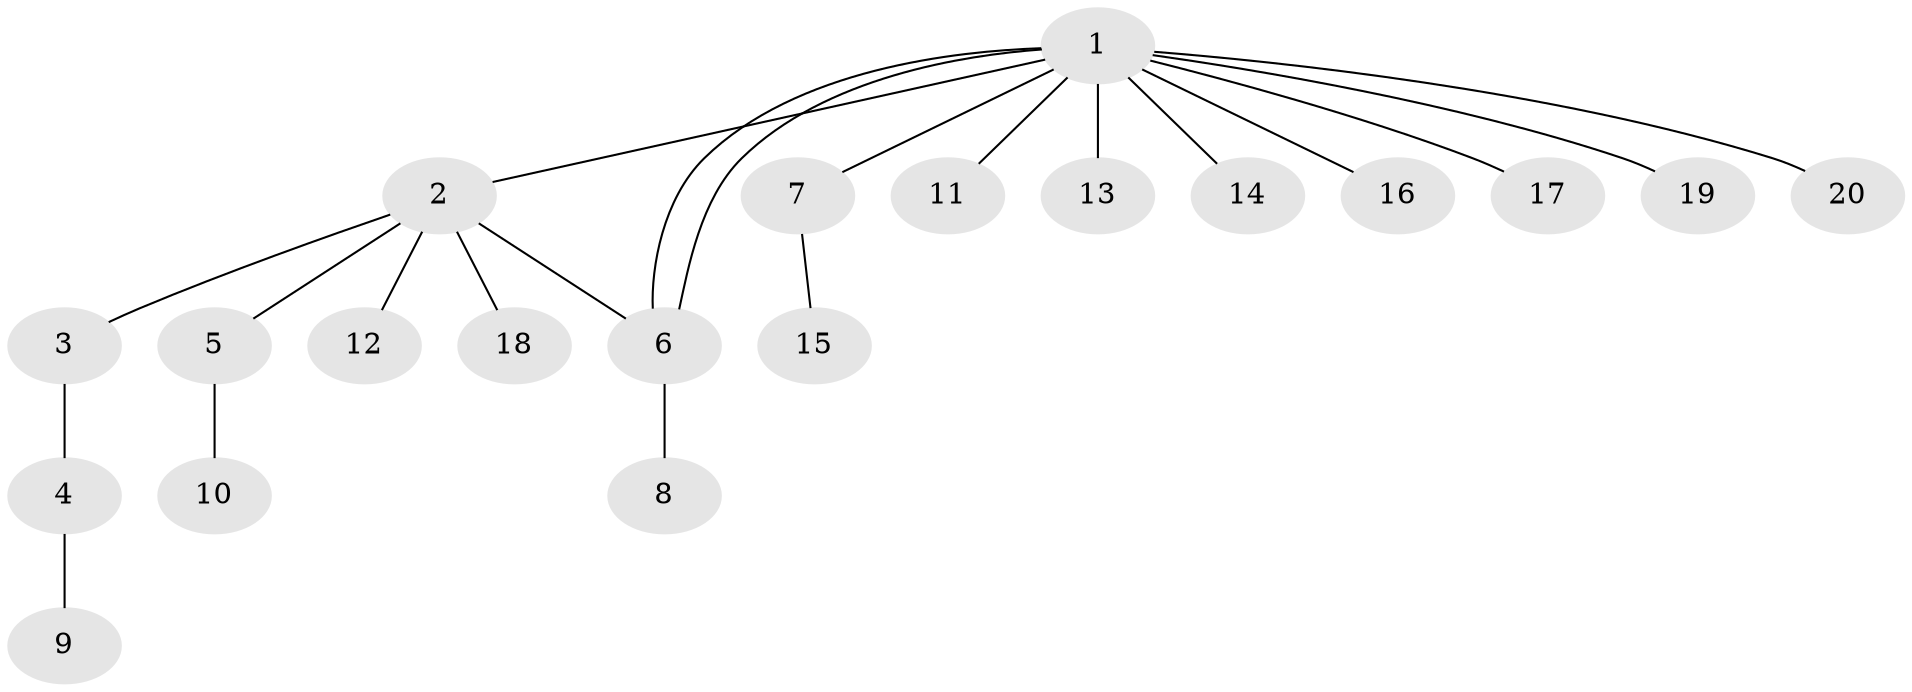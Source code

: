 // Generated by graph-tools (version 1.1) at 2025/46/02/15/25 05:46:28]
// undirected, 20 vertices, 21 edges
graph export_dot {
graph [start="1"]
  node [color=gray90,style=filled];
  1;
  2;
  3;
  4;
  5;
  6;
  7;
  8;
  9;
  10;
  11;
  12;
  13;
  14;
  15;
  16;
  17;
  18;
  19;
  20;
  1 -- 2;
  1 -- 6;
  1 -- 6;
  1 -- 7;
  1 -- 11;
  1 -- 13;
  1 -- 14;
  1 -- 16;
  1 -- 17;
  1 -- 19;
  1 -- 20;
  2 -- 3;
  2 -- 5;
  2 -- 6;
  2 -- 12;
  2 -- 18;
  3 -- 4;
  4 -- 9;
  5 -- 10;
  6 -- 8;
  7 -- 15;
}
